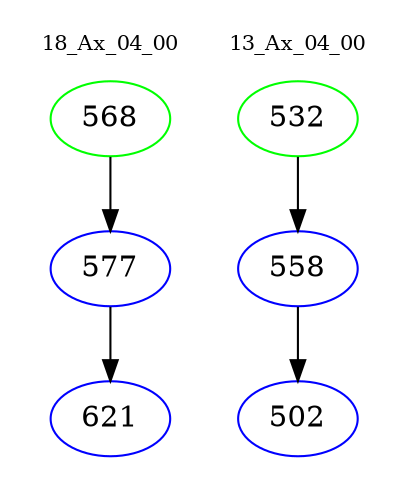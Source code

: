 digraph{
subgraph cluster_0 {
color = white
label = "18_Ax_04_00";
fontsize=10;
T0_568 [label="568", color="green"]
T0_568 -> T0_577 [color="black"]
T0_577 [label="577", color="blue"]
T0_577 -> T0_621 [color="black"]
T0_621 [label="621", color="blue"]
}
subgraph cluster_1 {
color = white
label = "13_Ax_04_00";
fontsize=10;
T1_532 [label="532", color="green"]
T1_532 -> T1_558 [color="black"]
T1_558 [label="558", color="blue"]
T1_558 -> T1_502 [color="black"]
T1_502 [label="502", color="blue"]
}
}
